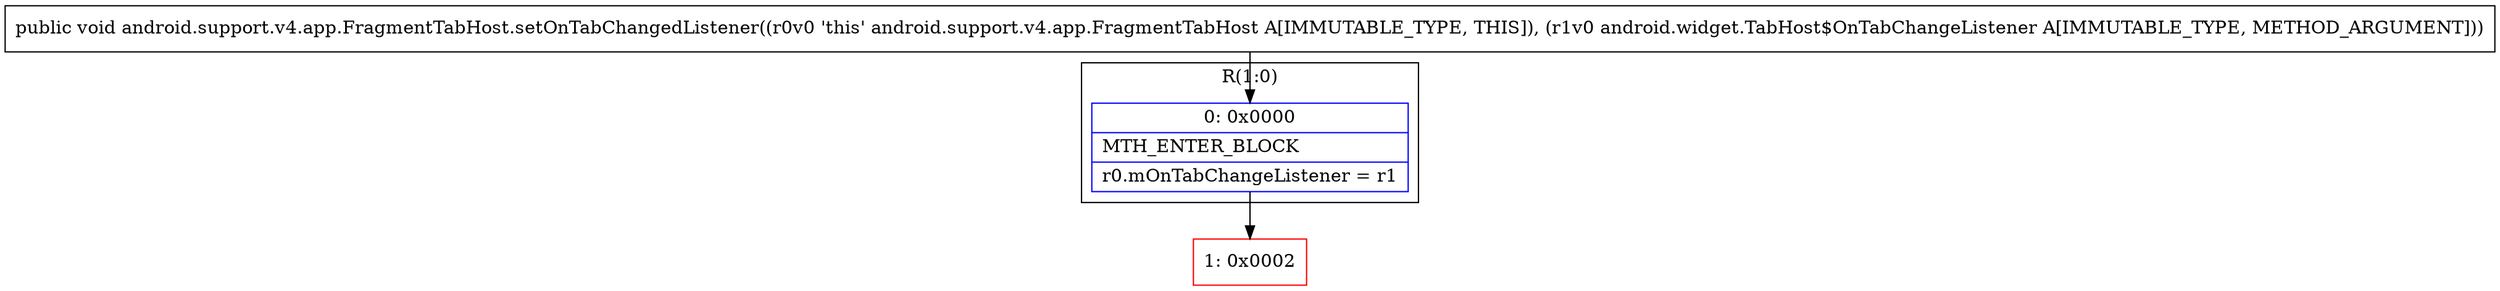 digraph "CFG forandroid.support.v4.app.FragmentTabHost.setOnTabChangedListener(Landroid\/widget\/TabHost$OnTabChangeListener;)V" {
subgraph cluster_Region_1054449023 {
label = "R(1:0)";
node [shape=record,color=blue];
Node_0 [shape=record,label="{0\:\ 0x0000|MTH_ENTER_BLOCK\l|r0.mOnTabChangeListener = r1\l}"];
}
Node_1 [shape=record,color=red,label="{1\:\ 0x0002}"];
MethodNode[shape=record,label="{public void android.support.v4.app.FragmentTabHost.setOnTabChangedListener((r0v0 'this' android.support.v4.app.FragmentTabHost A[IMMUTABLE_TYPE, THIS]), (r1v0 android.widget.TabHost$OnTabChangeListener A[IMMUTABLE_TYPE, METHOD_ARGUMENT])) }"];
MethodNode -> Node_0;
Node_0 -> Node_1;
}

